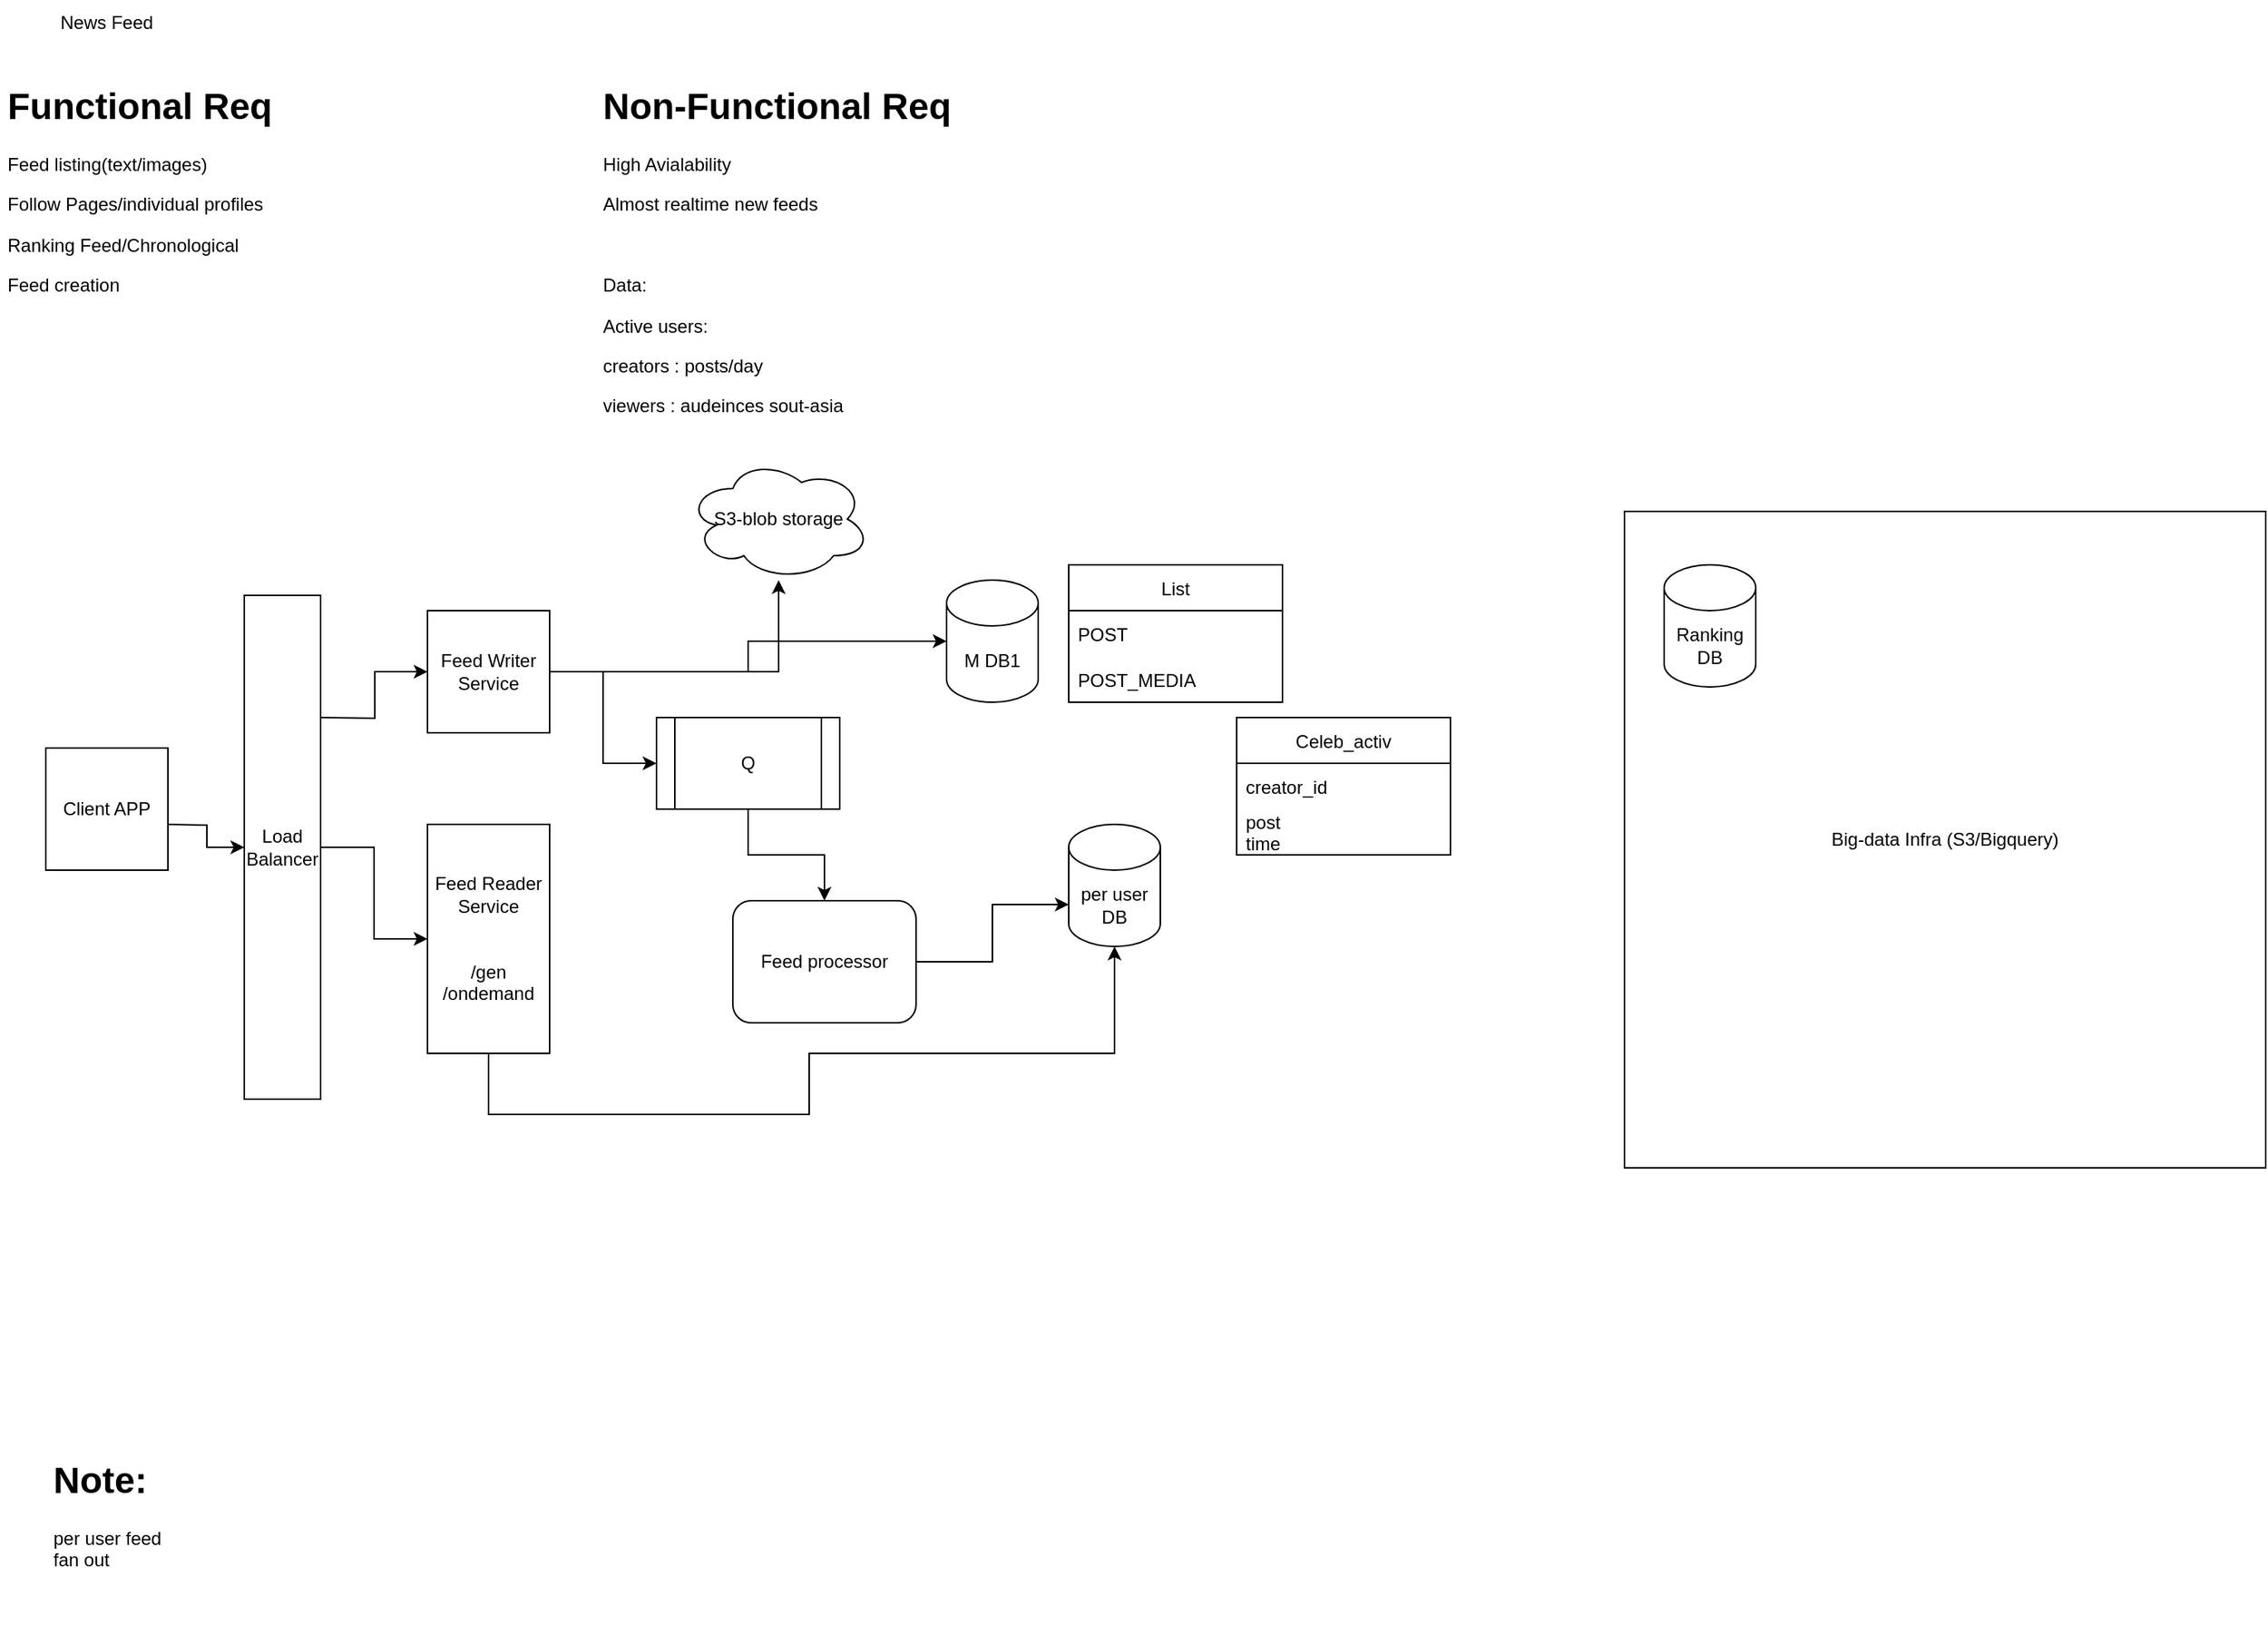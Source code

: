 <mxfile version="20.3.0" type="github">
  <diagram id="kVht2dFqDZtxLDpAcKP1" name="Page-1">
    <mxGraphModel dx="1298" dy="736" grid="1" gridSize="10" guides="1" tooltips="1" connect="1" arrows="1" fold="1" page="1" pageScale="1" pageWidth="850" pageHeight="1100" math="0" shadow="0">
      <root>
        <mxCell id="0" />
        <mxCell id="1" parent="0" />
        <mxCell id="rmcyfAUi83gi5xZLipTE-1" value="News Feed" style="text;html=1;strokeColor=none;fillColor=none;align=center;verticalAlign=middle;whiteSpace=wrap;rounded=0;" vertex="1" parent="1">
          <mxGeometry x="50" y="20" width="80" height="30" as="geometry" />
        </mxCell>
        <mxCell id="rmcyfAUi83gi5xZLipTE-3" value="&lt;h1&gt;Functional Req&lt;/h1&gt;&lt;p&gt;Feed listing(text/images)&lt;/p&gt;&lt;p&gt;Follow Pages/individual profiles&lt;/p&gt;&lt;p&gt;Ranking Feed/Chronological&lt;/p&gt;&lt;p&gt;Feed creation&lt;/p&gt;&lt;p&gt;&lt;br&gt;&lt;/p&gt;" style="text;html=1;strokeColor=none;fillColor=none;spacing=5;spacingTop=-20;whiteSpace=wrap;overflow=hidden;rounded=0;" vertex="1" parent="1">
          <mxGeometry x="20" y="70" width="260" height="200" as="geometry" />
        </mxCell>
        <mxCell id="rmcyfAUi83gi5xZLipTE-4" value="&lt;h1&gt;Non-Functional Req&lt;/h1&gt;&lt;p&gt;High Avialability&lt;/p&gt;&lt;p&gt;Almost realtime new feeds&lt;/p&gt;&lt;p&gt;&lt;br&gt;&lt;/p&gt;&lt;p&gt;Data:&lt;/p&gt;&lt;p&gt;Active users:&lt;/p&gt;&lt;p&gt;creators : posts/day&amp;nbsp;&lt;/p&gt;&lt;p&gt;viewers : audeinces sout-asia&lt;/p&gt;&lt;p&gt;&lt;br&gt;&lt;/p&gt;&lt;p&gt;&lt;br&gt;&lt;/p&gt;" style="text;html=1;strokeColor=none;fillColor=none;spacing=5;spacingTop=-20;whiteSpace=wrap;overflow=hidden;rounded=0;" vertex="1" parent="1">
          <mxGeometry x="410" y="70" width="300" height="240" as="geometry" />
        </mxCell>
        <mxCell id="rmcyfAUi83gi5xZLipTE-18" value="" style="edgeStyle=orthogonalEdgeStyle;rounded=0;orthogonalLoop=1;jettySize=auto;html=1;" edge="1" parent="1" source="rmcyfAUi83gi5xZLipTE-5" target="rmcyfAUi83gi5xZLipTE-12">
          <mxGeometry relative="1" as="geometry" />
        </mxCell>
        <mxCell id="rmcyfAUi83gi5xZLipTE-26" style="edgeStyle=orthogonalEdgeStyle;rounded=0;orthogonalLoop=1;jettySize=auto;html=1;" edge="1" parent="1" source="rmcyfAUi83gi5xZLipTE-5" target="rmcyfAUi83gi5xZLipTE-10">
          <mxGeometry relative="1" as="geometry" />
        </mxCell>
        <mxCell id="rmcyfAUi83gi5xZLipTE-33" style="edgeStyle=orthogonalEdgeStyle;rounded=0;orthogonalLoop=1;jettySize=auto;html=1;" edge="1" parent="1" source="rmcyfAUi83gi5xZLipTE-5" target="rmcyfAUi83gi5xZLipTE-32">
          <mxGeometry relative="1" as="geometry" />
        </mxCell>
        <mxCell id="rmcyfAUi83gi5xZLipTE-5" value="Feed Writer Service" style="whiteSpace=wrap;html=1;aspect=fixed;" vertex="1" parent="1">
          <mxGeometry x="300" y="420" width="80" height="80" as="geometry" />
        </mxCell>
        <mxCell id="rmcyfAUi83gi5xZLipTE-15" value="" style="edgeStyle=orthogonalEdgeStyle;rounded=0;orthogonalLoop=1;jettySize=auto;html=1;" edge="1" parent="1" target="rmcyfAUi83gi5xZLipTE-9">
          <mxGeometry relative="1" as="geometry">
            <mxPoint x="130" y="560" as="sourcePoint" />
          </mxGeometry>
        </mxCell>
        <mxCell id="rmcyfAUi83gi5xZLipTE-6" value="Client APP" style="whiteSpace=wrap;html=1;aspect=fixed;" vertex="1" parent="1">
          <mxGeometry x="50" y="510" width="80" height="80" as="geometry" />
        </mxCell>
        <mxCell id="rmcyfAUi83gi5xZLipTE-25" style="edgeStyle=orthogonalEdgeStyle;rounded=0;orthogonalLoop=1;jettySize=auto;html=1;entryX=0.5;entryY=1;entryDx=0;entryDy=0;entryPerimeter=0;" edge="1" parent="1" source="rmcyfAUi83gi5xZLipTE-8" target="rmcyfAUi83gi5xZLipTE-23">
          <mxGeometry relative="1" as="geometry">
            <Array as="points">
              <mxPoint x="340" y="750" />
              <mxPoint x="550" y="750" />
              <mxPoint x="550" y="710" />
              <mxPoint x="750" y="710" />
            </Array>
          </mxGeometry>
        </mxCell>
        <mxCell id="rmcyfAUi83gi5xZLipTE-8" value="Feed Reader Service&lt;br&gt;&lt;br&gt;&lt;br&gt;/gen&lt;br&gt;/ondemand" style="rounded=0;whiteSpace=wrap;html=1;" vertex="1" parent="1">
          <mxGeometry x="300" y="560" width="80" height="150" as="geometry" />
        </mxCell>
        <mxCell id="rmcyfAUi83gi5xZLipTE-16" value="" style="edgeStyle=orthogonalEdgeStyle;rounded=0;orthogonalLoop=1;jettySize=auto;html=1;" edge="1" parent="1" source="rmcyfAUi83gi5xZLipTE-9" target="rmcyfAUi83gi5xZLipTE-8">
          <mxGeometry relative="1" as="geometry" />
        </mxCell>
        <mxCell id="rmcyfAUi83gi5xZLipTE-9" value="Load Balancer" style="rounded=0;whiteSpace=wrap;html=1;" vertex="1" parent="1">
          <mxGeometry x="180" y="410" width="50" height="330" as="geometry" />
        </mxCell>
        <mxCell id="rmcyfAUi83gi5xZLipTE-10" value="M DB1" style="shape=cylinder3;whiteSpace=wrap;html=1;boundedLbl=1;backgroundOutline=1;size=15;" vertex="1" parent="1">
          <mxGeometry x="640" y="400" width="60" height="80" as="geometry" />
        </mxCell>
        <mxCell id="rmcyfAUi83gi5xZLipTE-22" style="edgeStyle=orthogonalEdgeStyle;rounded=0;orthogonalLoop=1;jettySize=auto;html=1;" edge="1" parent="1" source="rmcyfAUi83gi5xZLipTE-12" target="rmcyfAUi83gi5xZLipTE-13">
          <mxGeometry relative="1" as="geometry" />
        </mxCell>
        <mxCell id="rmcyfAUi83gi5xZLipTE-12" value="Q" style="shape=process;whiteSpace=wrap;html=1;backgroundOutline=1;" vertex="1" parent="1">
          <mxGeometry x="450" y="490" width="120" height="60" as="geometry" />
        </mxCell>
        <mxCell id="rmcyfAUi83gi5xZLipTE-24" style="edgeStyle=orthogonalEdgeStyle;rounded=0;orthogonalLoop=1;jettySize=auto;html=1;entryX=0;entryY=0;entryDx=0;entryDy=52.5;entryPerimeter=0;" edge="1" parent="1" source="rmcyfAUi83gi5xZLipTE-13" target="rmcyfAUi83gi5xZLipTE-23">
          <mxGeometry relative="1" as="geometry" />
        </mxCell>
        <mxCell id="rmcyfAUi83gi5xZLipTE-13" value="Feed processor" style="rounded=1;whiteSpace=wrap;html=1;" vertex="1" parent="1">
          <mxGeometry x="500" y="610" width="120" height="80" as="geometry" />
        </mxCell>
        <mxCell id="rmcyfAUi83gi5xZLipTE-14" value="&lt;h1&gt;Note:&lt;/h1&gt;&lt;div&gt;per user feed&lt;/div&gt;&lt;div&gt;fan out&lt;/div&gt;&lt;div&gt;&lt;br&gt;&lt;/div&gt;" style="text;html=1;strokeColor=none;fillColor=none;spacing=5;spacingTop=-20;whiteSpace=wrap;overflow=hidden;rounded=0;" vertex="1" parent="1">
          <mxGeometry x="50" y="970" width="190" height="120" as="geometry" />
        </mxCell>
        <mxCell id="rmcyfAUi83gi5xZLipTE-17" value="" style="edgeStyle=orthogonalEdgeStyle;rounded=0;orthogonalLoop=1;jettySize=auto;html=1;entryX=0;entryY=0.5;entryDx=0;entryDy=0;" edge="1" parent="1" target="rmcyfAUi83gi5xZLipTE-5">
          <mxGeometry relative="1" as="geometry">
            <mxPoint x="230" y="490" as="sourcePoint" />
            <mxPoint x="300" y="550" as="targetPoint" />
          </mxGeometry>
        </mxCell>
        <mxCell id="rmcyfAUi83gi5xZLipTE-23" value="per user DB" style="shape=cylinder3;whiteSpace=wrap;html=1;boundedLbl=1;backgroundOutline=1;size=15;" vertex="1" parent="1">
          <mxGeometry x="720" y="560" width="60" height="80" as="geometry" />
        </mxCell>
        <mxCell id="rmcyfAUi83gi5xZLipTE-28" value="List" style="swimlane;fontStyle=0;childLayout=stackLayout;horizontal=1;startSize=30;horizontalStack=0;resizeParent=1;resizeParentMax=0;resizeLast=0;collapsible=1;marginBottom=0;" vertex="1" parent="1">
          <mxGeometry x="720" y="390" width="140" height="90" as="geometry" />
        </mxCell>
        <mxCell id="rmcyfAUi83gi5xZLipTE-29" value="POST" style="text;strokeColor=none;fillColor=none;align=left;verticalAlign=middle;spacingLeft=4;spacingRight=4;overflow=hidden;points=[[0,0.5],[1,0.5]];portConstraint=eastwest;rotatable=0;" vertex="1" parent="rmcyfAUi83gi5xZLipTE-28">
          <mxGeometry y="30" width="140" height="30" as="geometry" />
        </mxCell>
        <mxCell id="rmcyfAUi83gi5xZLipTE-30" value="POST_MEDIA" style="text;strokeColor=none;fillColor=none;align=left;verticalAlign=middle;spacingLeft=4;spacingRight=4;overflow=hidden;points=[[0,0.5],[1,0.5]];portConstraint=eastwest;rotatable=0;" vertex="1" parent="rmcyfAUi83gi5xZLipTE-28">
          <mxGeometry y="60" width="140" height="30" as="geometry" />
        </mxCell>
        <mxCell id="rmcyfAUi83gi5xZLipTE-32" value="S3-blob storage" style="ellipse;shape=cloud;whiteSpace=wrap;html=1;" vertex="1" parent="1">
          <mxGeometry x="470" y="320" width="120" height="80" as="geometry" />
        </mxCell>
        <mxCell id="rmcyfAUi83gi5xZLipTE-34" value="Celeb_activ" style="swimlane;fontStyle=0;childLayout=stackLayout;horizontal=1;startSize=30;horizontalStack=0;resizeParent=1;resizeParentMax=0;resizeLast=0;collapsible=1;marginBottom=0;" vertex="1" parent="1">
          <mxGeometry x="830" y="490" width="140" height="90" as="geometry" />
        </mxCell>
        <mxCell id="rmcyfAUi83gi5xZLipTE-35" value="creator_id" style="text;strokeColor=none;fillColor=none;align=left;verticalAlign=middle;spacingLeft=4;spacingRight=4;overflow=hidden;points=[[0,0.5],[1,0.5]];portConstraint=eastwest;rotatable=0;" vertex="1" parent="rmcyfAUi83gi5xZLipTE-34">
          <mxGeometry y="30" width="140" height="30" as="geometry" />
        </mxCell>
        <mxCell id="rmcyfAUi83gi5xZLipTE-36" value="post&#xa;time" style="text;strokeColor=none;fillColor=none;align=left;verticalAlign=middle;spacingLeft=4;spacingRight=4;overflow=hidden;points=[[0,0.5],[1,0.5]];portConstraint=eastwest;rotatable=0;" vertex="1" parent="rmcyfAUi83gi5xZLipTE-34">
          <mxGeometry y="60" width="140" height="30" as="geometry" />
        </mxCell>
        <mxCell id="rmcyfAUi83gi5xZLipTE-37" value="Big-data Infra (S3/Bigquery)" style="rounded=0;whiteSpace=wrap;html=1;direction=south;" vertex="1" parent="1">
          <mxGeometry x="1084" y="355" width="420" height="430" as="geometry" />
        </mxCell>
        <mxCell id="rmcyfAUi83gi5xZLipTE-38" value="Ranking DB" style="shape=cylinder3;whiteSpace=wrap;html=1;boundedLbl=1;backgroundOutline=1;size=15;" vertex="1" parent="1">
          <mxGeometry x="1110" y="390" width="60" height="80" as="geometry" />
        </mxCell>
      </root>
    </mxGraphModel>
  </diagram>
</mxfile>
